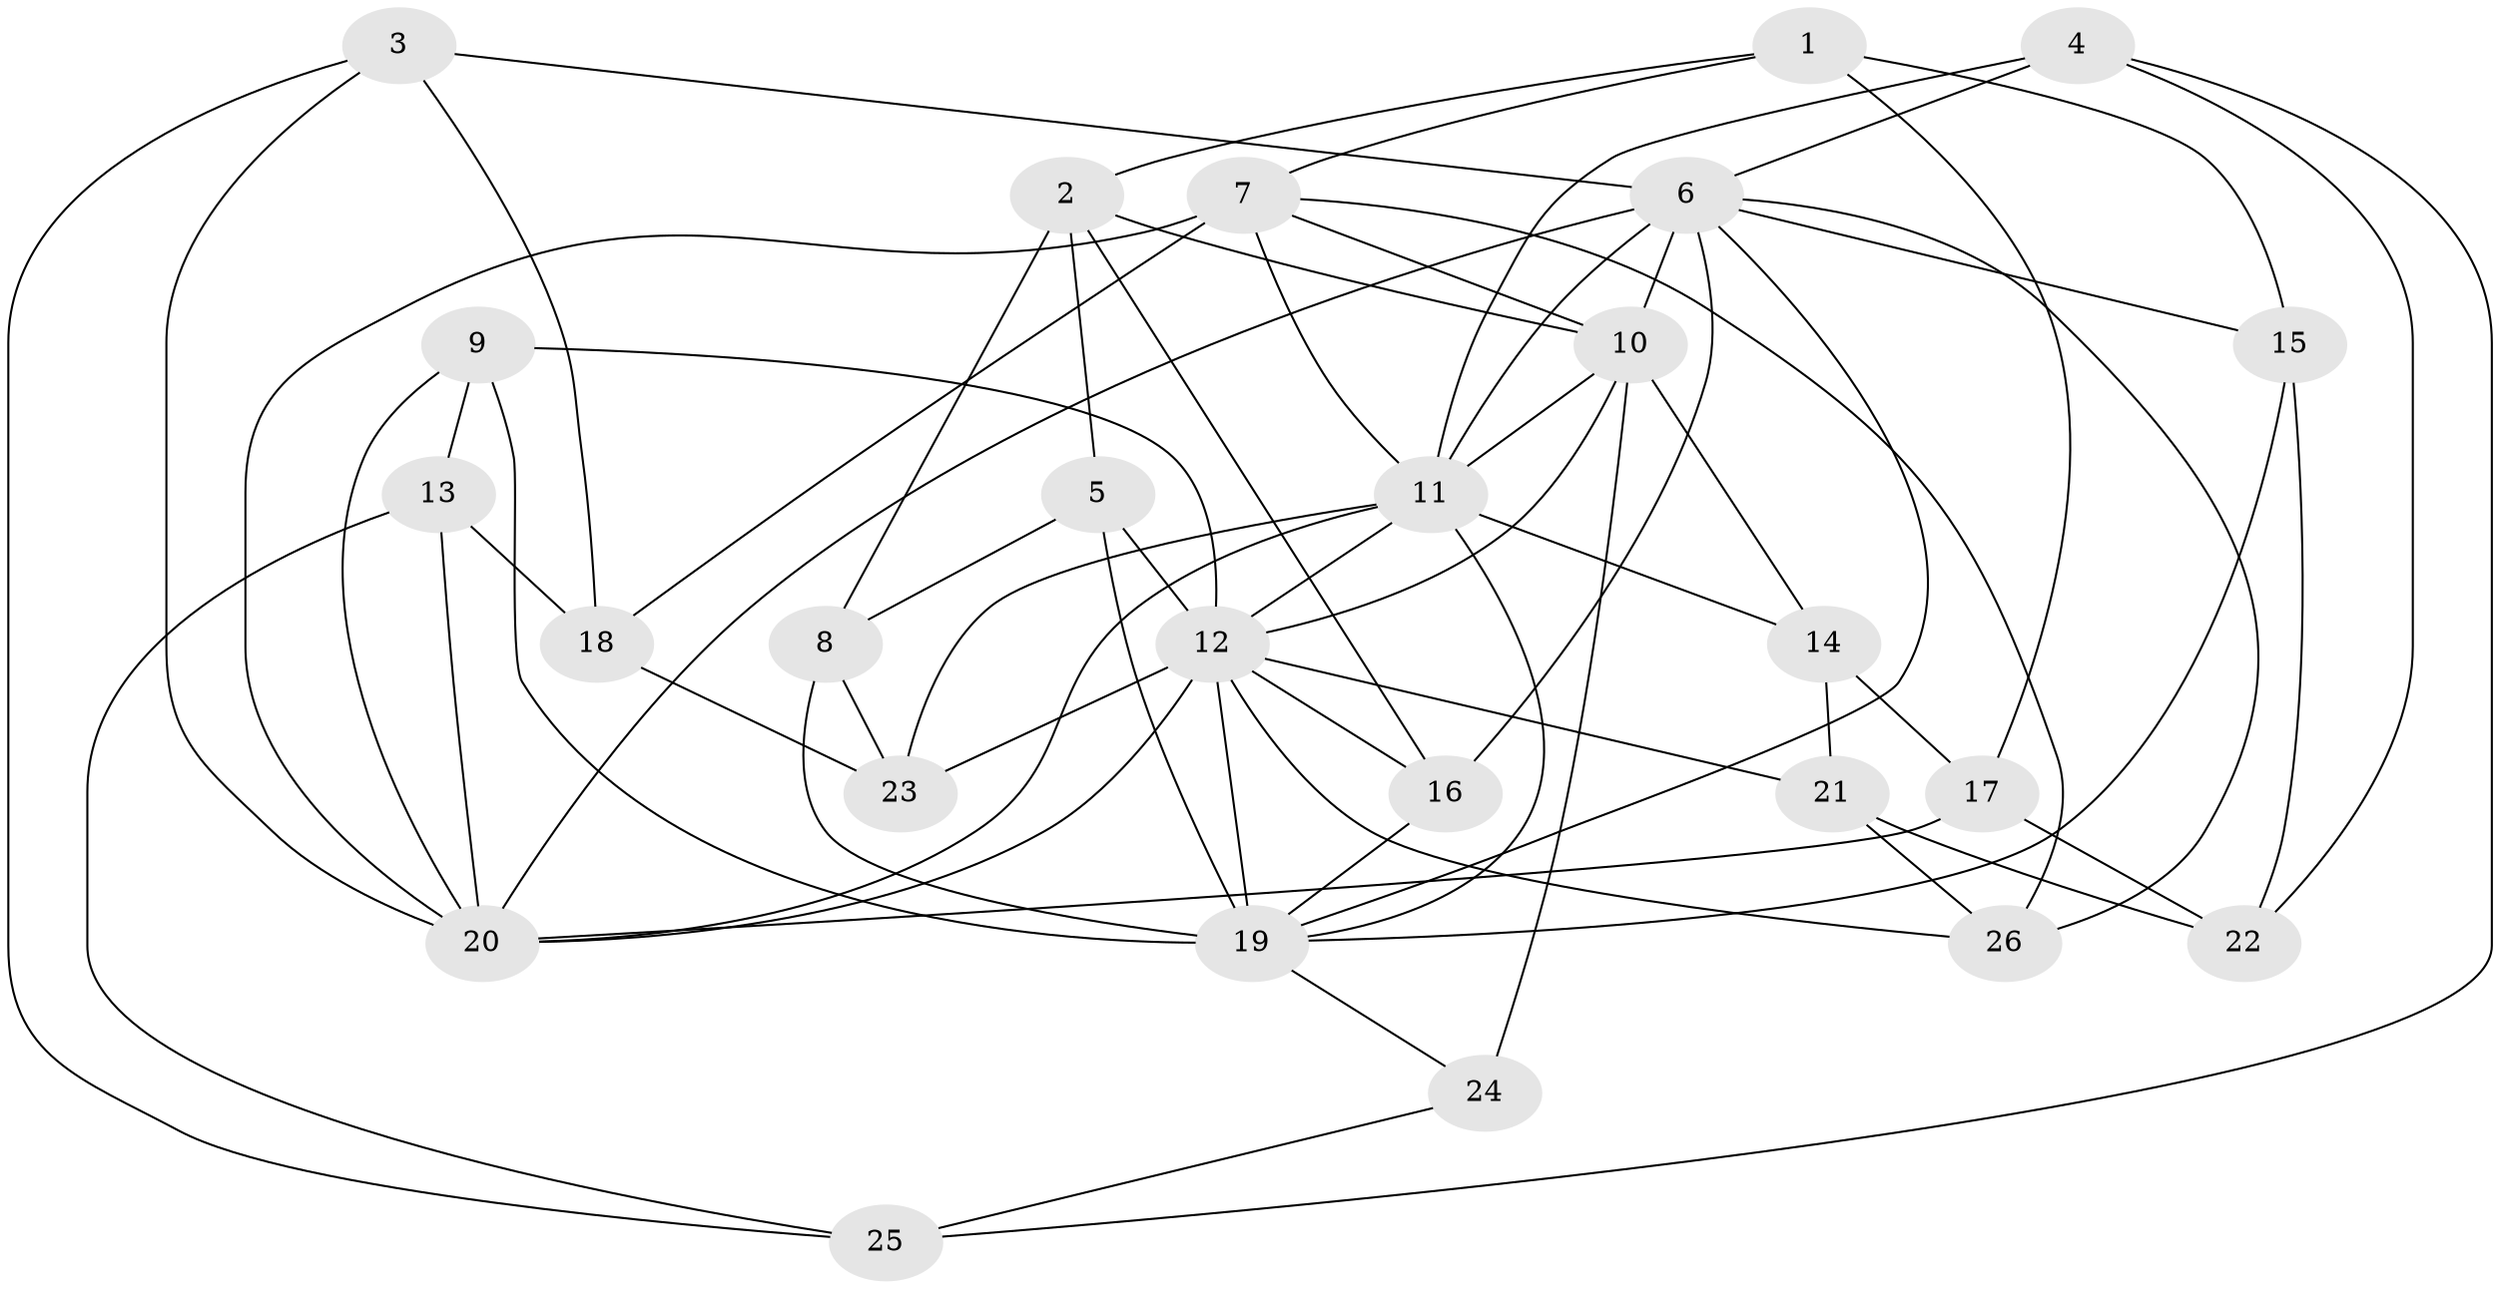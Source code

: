 // original degree distribution, {4: 1.0}
// Generated by graph-tools (version 1.1) at 2025/38/03/09/25 02:38:10]
// undirected, 26 vertices, 67 edges
graph export_dot {
graph [start="1"]
  node [color=gray90,style=filled];
  1;
  2;
  3;
  4;
  5;
  6;
  7;
  8;
  9;
  10;
  11;
  12;
  13;
  14;
  15;
  16;
  17;
  18;
  19;
  20;
  21;
  22;
  23;
  24;
  25;
  26;
  1 -- 2 [weight=1.0];
  1 -- 7 [weight=1.0];
  1 -- 15 [weight=1.0];
  1 -- 17 [weight=1.0];
  2 -- 5 [weight=2.0];
  2 -- 8 [weight=1.0];
  2 -- 10 [weight=1.0];
  2 -- 16 [weight=1.0];
  3 -- 6 [weight=1.0];
  3 -- 18 [weight=1.0];
  3 -- 20 [weight=1.0];
  3 -- 25 [weight=1.0];
  4 -- 6 [weight=1.0];
  4 -- 11 [weight=1.0];
  4 -- 22 [weight=1.0];
  4 -- 25 [weight=1.0];
  5 -- 8 [weight=1.0];
  5 -- 12 [weight=2.0];
  5 -- 19 [weight=3.0];
  6 -- 10 [weight=1.0];
  6 -- 11 [weight=2.0];
  6 -- 15 [weight=1.0];
  6 -- 16 [weight=1.0];
  6 -- 19 [weight=1.0];
  6 -- 20 [weight=1.0];
  6 -- 26 [weight=1.0];
  7 -- 10 [weight=1.0];
  7 -- 11 [weight=1.0];
  7 -- 18 [weight=1.0];
  7 -- 20 [weight=1.0];
  7 -- 26 [weight=1.0];
  8 -- 19 [weight=1.0];
  8 -- 23 [weight=1.0];
  9 -- 12 [weight=1.0];
  9 -- 13 [weight=1.0];
  9 -- 19 [weight=1.0];
  9 -- 20 [weight=1.0];
  10 -- 11 [weight=1.0];
  10 -- 12 [weight=1.0];
  10 -- 14 [weight=1.0];
  10 -- 24 [weight=2.0];
  11 -- 12 [weight=1.0];
  11 -- 14 [weight=1.0];
  11 -- 19 [weight=1.0];
  11 -- 20 [weight=1.0];
  11 -- 23 [weight=1.0];
  12 -- 16 [weight=1.0];
  12 -- 19 [weight=2.0];
  12 -- 20 [weight=1.0];
  12 -- 21 [weight=1.0];
  12 -- 23 [weight=1.0];
  12 -- 26 [weight=1.0];
  13 -- 18 [weight=1.0];
  13 -- 20 [weight=1.0];
  13 -- 25 [weight=1.0];
  14 -- 17 [weight=1.0];
  14 -- 21 [weight=1.0];
  15 -- 19 [weight=1.0];
  15 -- 22 [weight=1.0];
  16 -- 19 [weight=1.0];
  17 -- 20 [weight=1.0];
  17 -- 22 [weight=1.0];
  18 -- 23 [weight=1.0];
  19 -- 24 [weight=1.0];
  21 -- 22 [weight=1.0];
  21 -- 26 [weight=1.0];
  24 -- 25 [weight=1.0];
}
